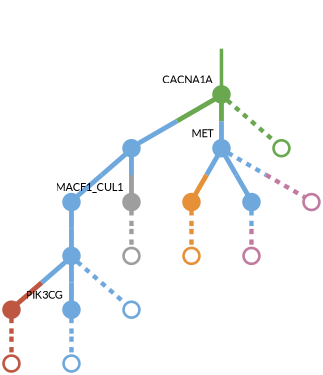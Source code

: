 strict digraph  {
graph[splines=false]; nodesep=0.7; rankdir=TB; ranksep=0.6; forcelabels=true; dpi=600; size=2.5;
0 [color="#6aa84fff", fillcolor="#6aa84fff", fixedsize=true, fontname=Lato, fontsize="12pt", height="0.25", label="", penwidth=3, shape=circle, style=filled, xlabel=CACNA1A];
1 [color="#6fa8dcff", fillcolor="#6fa8dcff", fixedsize=true, fontname=Lato, fontsize="12pt", height="0.25", label="", penwidth=3, shape=circle, style=filled, xlabel=""];
3 [color="#6fa8dcff", fillcolor="#6fa8dcff", fixedsize=true, fontname=Lato, fontsize="12pt", height="0.25", label="", penwidth=3, shape=circle, style=filled, xlabel=MET];
10 [color="#6aa84fff", fillcolor="#6aa84fff", fixedsize=true, fontname=Lato, fontsize="12pt", height="0.25", label="", penwidth=3, shape=circle, style=solid, xlabel=""];
4 [color="#6fa8dcff", fillcolor="#6fa8dcff", fixedsize=true, fontname=Lato, fontsize="12pt", height="0.25", label="", penwidth=3, shape=circle, style=filled, xlabel=""];
5 [color="#9e9e9eff", fillcolor="#9e9e9eff", fixedsize=true, fontname=Lato, fontsize="12pt", height="0.25", label="", penwidth=3, shape=circle, style=filled, xlabel=MACF1_CUL1];
2 [color="#6fa8dcff", fillcolor="#6fa8dcff", fixedsize=true, fontname=Lato, fontsize="12pt", height="0.25", label="", penwidth=3, shape=circle, style=filled, xlabel=""];
7 [color="#be5742ff", fillcolor="#be5742ff", fixedsize=true, fontname=Lato, fontsize="12pt", height="0.25", label="", penwidth=3, shape=circle, style=filled, xlabel=""];
8 [color="#6fa8dcff", fillcolor="#6fa8dcff", fixedsize=true, fontname=Lato, fontsize="12pt", height="0.25", label="", penwidth=3, shape=circle, style=filled, xlabel=PIK3CG];
14 [color="#6fa8dcff", fillcolor="#6fa8dcff", fixedsize=true, fontname=Lato, fontsize="12pt", height="0.25", label="", penwidth=3, shape=circle, style=solid, xlabel=""];
6 [color="#e69138ff", fillcolor="#e69138ff", fixedsize=true, fontname=Lato, fontsize="12pt", height="0.25", label="", penwidth=3, shape=circle, style=filled, xlabel=""];
9 [color="#6fa8dcff", fillcolor="#6fa8dcff", fixedsize=true, fontname=Lato, fontsize="12pt", height="0.25", label="", penwidth=3, shape=circle, style=filled, xlabel=""];
11 [color="#c27ba0ff", fillcolor="#c27ba0ff", fixedsize=true, fontname=Lato, fontsize="12pt", height="0.25", label="", penwidth=3, shape=circle, style=solid, xlabel=""];
17 [color="#9e9e9eff", fillcolor="#9e9e9eff", fixedsize=true, fontname=Lato, fontsize="12pt", height="0.25", label="", penwidth=3, shape=circle, style=solid, xlabel=""];
16 [color="#e69138ff", fillcolor="#e69138ff", fixedsize=true, fontname=Lato, fontsize="12pt", height="0.25", label="", penwidth=3, shape=circle, style=solid, xlabel=""];
13 [color="#be5742ff", fillcolor="#be5742ff", fixedsize=true, fontname=Lato, fontsize="12pt", height="0.25", label="", penwidth=3, shape=circle, style=solid, xlabel=""];
15 [color="#6fa8dcff", fillcolor="#6fa8dcff", fixedsize=true, fontname=Lato, fontsize="12pt", height="0.25", label="", penwidth=3, shape=circle, style=solid, xlabel=""];
12 [color="#c27ba0ff", fillcolor="#c27ba0ff", fixedsize=true, fontname=Lato, fontsize="12pt", height="0.25", label="", penwidth=3, shape=circle, style=solid, xlabel=""];
normal [label="", penwidth=3, style=invis, xlabel=CACNA1A];
0 -> 1  [arrowsize=0, color="#6aa84fff;0.5:#6fa8dcff", minlen="1.0", penwidth="5.5", style=solid];
0 -> 3  [arrowsize=0, color="#6aa84fff;0.5:#6fa8dcff", minlen="1.0", penwidth="5.5", style=solid];
0 -> 10  [arrowsize=0, color="#6aa84fff;0.5:#6aa84fff", minlen="1.0", penwidth=5, style=dashed];
1 -> 4  [arrowsize=0, color="#6fa8dcff;0.5:#6fa8dcff", minlen="1.0", penwidth="5.5", style=solid];
1 -> 5  [arrowsize=0, color="#6fa8dcff;0.5:#9e9e9eff", minlen="1.0", penwidth="5.5", style=solid];
3 -> 6  [arrowsize=0, color="#6fa8dcff;0.5:#e69138ff", minlen="1.0", penwidth="5.5", style=solid];
3 -> 9  [arrowsize=0, color="#6fa8dcff;0.5:#6fa8dcff", minlen="1.0", penwidth="5.5", style=solid];
3 -> 11  [arrowsize=0, color="#6fa8dcff;0.5:#c27ba0ff", minlen="1.0", penwidth=5, style=dashed];
4 -> 2  [arrowsize=0, color="#6fa8dcff;0.5:#6fa8dcff", minlen="1.0", penwidth="5.5", style=solid];
5 -> 17  [arrowsize=0, color="#9e9e9eff;0.5:#9e9e9eff", minlen="1.0", penwidth=5, style=dashed];
2 -> 7  [arrowsize=0, color="#6fa8dcff;0.5:#be5742ff", minlen="1.0", penwidth="5.5", style=solid];
2 -> 8  [arrowsize=0, color="#6fa8dcff;0.5:#6fa8dcff", minlen="1.0", penwidth="5.5", style=solid];
2 -> 14  [arrowsize=0, color="#6fa8dcff;0.5:#6fa8dcff", minlen="1.0", penwidth=5, style=dashed];
7 -> 13  [arrowsize=0, color="#be5742ff;0.5:#be5742ff", minlen="1.0", penwidth=5, style=dashed];
8 -> 15  [arrowsize=0, color="#6fa8dcff;0.5:#6fa8dcff", minlen="1.0", penwidth=5, style=dashed];
6 -> 16  [arrowsize=0, color="#e69138ff;0.5:#e69138ff", minlen="1.0", penwidth=5, style=dashed];
9 -> 12  [arrowsize=0, color="#6fa8dcff;0.5:#c27ba0ff", minlen="1.0", penwidth=5, style=dashed];
normal -> 0  [arrowsize=0, color="#6aa84fff", label="", penwidth=4, style=solid];
}
